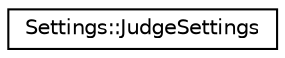 digraph "类继承关系图"
{
 // LATEX_PDF_SIZE
  edge [fontname="Helvetica",fontsize="10",labelfontname="Helvetica",labelfontsize="10"];
  node [fontname="Helvetica",fontsize="10",shape=record];
  rankdir="LR";
  Node0 [label="Settings::JudgeSettings",height=0.2,width=0.4,color="black", fillcolor="white", style="filled",URL="$class_settings_1_1_judge_settings.html",tooltip=" "];
}
